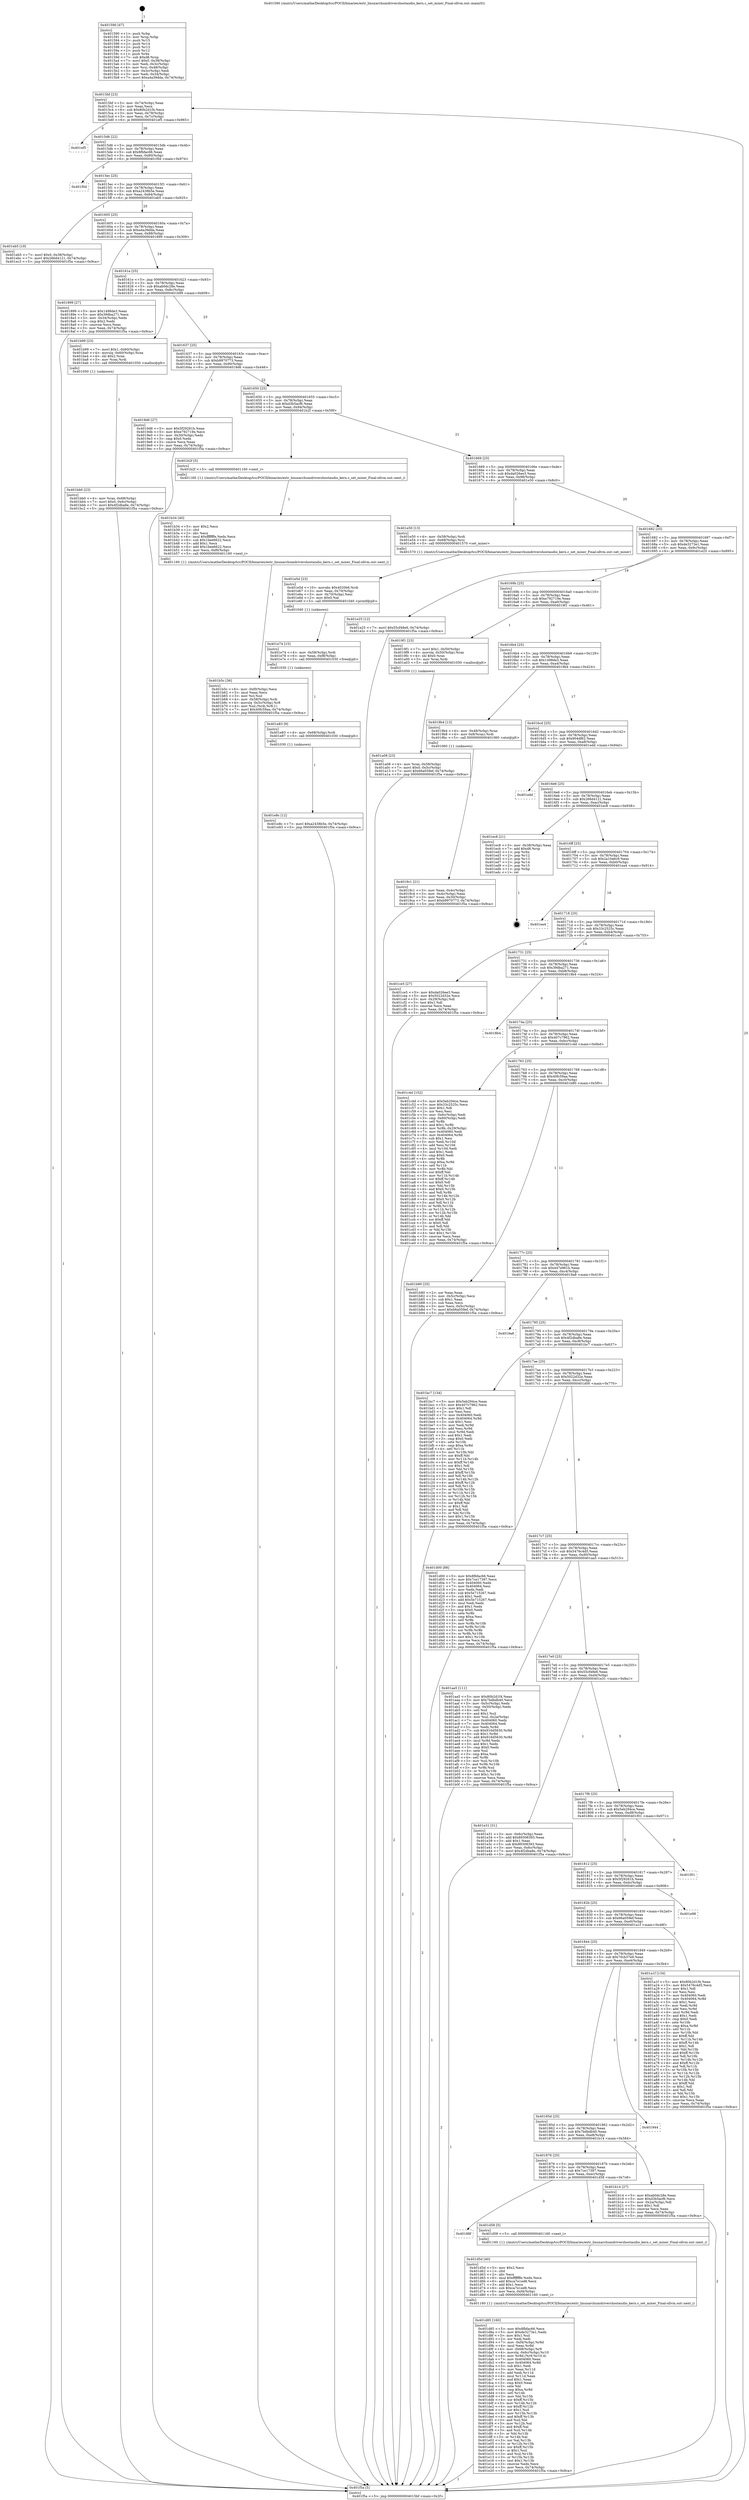 digraph "0x401590" {
  label = "0x401590 (/mnt/c/Users/mathe/Desktop/tcc/POCII/binaries/extr_linuxarchumdrivershostaudio_kern.c_set_mixer_Final-ollvm.out::main(0))"
  labelloc = "t"
  node[shape=record]

  Entry [label="",width=0.3,height=0.3,shape=circle,fillcolor=black,style=filled]
  "0x4015bf" [label="{
     0x4015bf [23]\l
     | [instrs]\l
     &nbsp;&nbsp;0x4015bf \<+3\>: mov -0x74(%rbp),%eax\l
     &nbsp;&nbsp;0x4015c2 \<+2\>: mov %eax,%ecx\l
     &nbsp;&nbsp;0x4015c4 \<+6\>: sub $0x80b2d1f4,%ecx\l
     &nbsp;&nbsp;0x4015ca \<+3\>: mov %eax,-0x78(%rbp)\l
     &nbsp;&nbsp;0x4015cd \<+3\>: mov %ecx,-0x7c(%rbp)\l
     &nbsp;&nbsp;0x4015d0 \<+6\>: je 0000000000401ef5 \<main+0x965\>\l
  }"]
  "0x401ef5" [label="{
     0x401ef5\l
  }", style=dashed]
  "0x4015d6" [label="{
     0x4015d6 [22]\l
     | [instrs]\l
     &nbsp;&nbsp;0x4015d6 \<+5\>: jmp 00000000004015db \<main+0x4b\>\l
     &nbsp;&nbsp;0x4015db \<+3\>: mov -0x78(%rbp),%eax\l
     &nbsp;&nbsp;0x4015de \<+5\>: sub $0x8fbfac66,%eax\l
     &nbsp;&nbsp;0x4015e3 \<+3\>: mov %eax,-0x80(%rbp)\l
     &nbsp;&nbsp;0x4015e6 \<+6\>: je 0000000000401f0d \<main+0x97d\>\l
  }"]
  Exit [label="",width=0.3,height=0.3,shape=circle,fillcolor=black,style=filled,peripheries=2]
  "0x401f0d" [label="{
     0x401f0d\l
  }", style=dashed]
  "0x4015ec" [label="{
     0x4015ec [25]\l
     | [instrs]\l
     &nbsp;&nbsp;0x4015ec \<+5\>: jmp 00000000004015f1 \<main+0x61\>\l
     &nbsp;&nbsp;0x4015f1 \<+3\>: mov -0x78(%rbp),%eax\l
     &nbsp;&nbsp;0x4015f4 \<+5\>: sub $0xa2438b5e,%eax\l
     &nbsp;&nbsp;0x4015f9 \<+6\>: mov %eax,-0x84(%rbp)\l
     &nbsp;&nbsp;0x4015ff \<+6\>: je 0000000000401eb5 \<main+0x925\>\l
  }"]
  "0x401e8c" [label="{
     0x401e8c [12]\l
     | [instrs]\l
     &nbsp;&nbsp;0x401e8c \<+7\>: movl $0xa2438b5e,-0x74(%rbp)\l
     &nbsp;&nbsp;0x401e93 \<+5\>: jmp 0000000000401f5a \<main+0x9ca\>\l
  }"]
  "0x401eb5" [label="{
     0x401eb5 [19]\l
     | [instrs]\l
     &nbsp;&nbsp;0x401eb5 \<+7\>: movl $0x0,-0x38(%rbp)\l
     &nbsp;&nbsp;0x401ebc \<+7\>: movl $0x266d4121,-0x74(%rbp)\l
     &nbsp;&nbsp;0x401ec3 \<+5\>: jmp 0000000000401f5a \<main+0x9ca\>\l
  }"]
  "0x401605" [label="{
     0x401605 [25]\l
     | [instrs]\l
     &nbsp;&nbsp;0x401605 \<+5\>: jmp 000000000040160a \<main+0x7a\>\l
     &nbsp;&nbsp;0x40160a \<+3\>: mov -0x78(%rbp),%eax\l
     &nbsp;&nbsp;0x40160d \<+5\>: sub $0xa4a39dda,%eax\l
     &nbsp;&nbsp;0x401612 \<+6\>: mov %eax,-0x88(%rbp)\l
     &nbsp;&nbsp;0x401618 \<+6\>: je 0000000000401899 \<main+0x309\>\l
  }"]
  "0x401e83" [label="{
     0x401e83 [9]\l
     | [instrs]\l
     &nbsp;&nbsp;0x401e83 \<+4\>: mov -0x68(%rbp),%rdi\l
     &nbsp;&nbsp;0x401e87 \<+5\>: call 0000000000401030 \<free@plt\>\l
     | [calls]\l
     &nbsp;&nbsp;0x401030 \{1\} (unknown)\l
  }"]
  "0x401899" [label="{
     0x401899 [27]\l
     | [instrs]\l
     &nbsp;&nbsp;0x401899 \<+5\>: mov $0x1498de3,%eax\l
     &nbsp;&nbsp;0x40189e \<+5\>: mov $0x39dba271,%ecx\l
     &nbsp;&nbsp;0x4018a3 \<+3\>: mov -0x34(%rbp),%edx\l
     &nbsp;&nbsp;0x4018a6 \<+3\>: cmp $0x2,%edx\l
     &nbsp;&nbsp;0x4018a9 \<+3\>: cmovne %ecx,%eax\l
     &nbsp;&nbsp;0x4018ac \<+3\>: mov %eax,-0x74(%rbp)\l
     &nbsp;&nbsp;0x4018af \<+5\>: jmp 0000000000401f5a \<main+0x9ca\>\l
  }"]
  "0x40161e" [label="{
     0x40161e [25]\l
     | [instrs]\l
     &nbsp;&nbsp;0x40161e \<+5\>: jmp 0000000000401623 \<main+0x93\>\l
     &nbsp;&nbsp;0x401623 \<+3\>: mov -0x78(%rbp),%eax\l
     &nbsp;&nbsp;0x401626 \<+5\>: sub $0xab0dc28e,%eax\l
     &nbsp;&nbsp;0x40162b \<+6\>: mov %eax,-0x8c(%rbp)\l
     &nbsp;&nbsp;0x401631 \<+6\>: je 0000000000401b99 \<main+0x609\>\l
  }"]
  "0x401f5a" [label="{
     0x401f5a [5]\l
     | [instrs]\l
     &nbsp;&nbsp;0x401f5a \<+5\>: jmp 00000000004015bf \<main+0x2f\>\l
  }"]
  "0x401590" [label="{
     0x401590 [47]\l
     | [instrs]\l
     &nbsp;&nbsp;0x401590 \<+1\>: push %rbp\l
     &nbsp;&nbsp;0x401591 \<+3\>: mov %rsp,%rbp\l
     &nbsp;&nbsp;0x401594 \<+2\>: push %r15\l
     &nbsp;&nbsp;0x401596 \<+2\>: push %r14\l
     &nbsp;&nbsp;0x401598 \<+2\>: push %r13\l
     &nbsp;&nbsp;0x40159a \<+2\>: push %r12\l
     &nbsp;&nbsp;0x40159c \<+1\>: push %rbx\l
     &nbsp;&nbsp;0x40159d \<+7\>: sub $0xd8,%rsp\l
     &nbsp;&nbsp;0x4015a4 \<+7\>: movl $0x0,-0x38(%rbp)\l
     &nbsp;&nbsp;0x4015ab \<+3\>: mov %edi,-0x3c(%rbp)\l
     &nbsp;&nbsp;0x4015ae \<+4\>: mov %rsi,-0x48(%rbp)\l
     &nbsp;&nbsp;0x4015b2 \<+3\>: mov -0x3c(%rbp),%edi\l
     &nbsp;&nbsp;0x4015b5 \<+3\>: mov %edi,-0x34(%rbp)\l
     &nbsp;&nbsp;0x4015b8 \<+7\>: movl $0xa4a39dda,-0x74(%rbp)\l
  }"]
  "0x401e74" [label="{
     0x401e74 [15]\l
     | [instrs]\l
     &nbsp;&nbsp;0x401e74 \<+4\>: mov -0x58(%rbp),%rdi\l
     &nbsp;&nbsp;0x401e78 \<+6\>: mov %eax,-0xf8(%rbp)\l
     &nbsp;&nbsp;0x401e7e \<+5\>: call 0000000000401030 \<free@plt\>\l
     | [calls]\l
     &nbsp;&nbsp;0x401030 \{1\} (unknown)\l
  }"]
  "0x401b99" [label="{
     0x401b99 [23]\l
     | [instrs]\l
     &nbsp;&nbsp;0x401b99 \<+7\>: movl $0x1,-0x60(%rbp)\l
     &nbsp;&nbsp;0x401ba0 \<+4\>: movslq -0x60(%rbp),%rax\l
     &nbsp;&nbsp;0x401ba4 \<+4\>: shl $0x2,%rax\l
     &nbsp;&nbsp;0x401ba8 \<+3\>: mov %rax,%rdi\l
     &nbsp;&nbsp;0x401bab \<+5\>: call 0000000000401050 \<malloc@plt\>\l
     | [calls]\l
     &nbsp;&nbsp;0x401050 \{1\} (unknown)\l
  }"]
  "0x401637" [label="{
     0x401637 [25]\l
     | [instrs]\l
     &nbsp;&nbsp;0x401637 \<+5\>: jmp 000000000040163c \<main+0xac\>\l
     &nbsp;&nbsp;0x40163c \<+3\>: mov -0x78(%rbp),%eax\l
     &nbsp;&nbsp;0x40163f \<+5\>: sub $0xb9970773,%eax\l
     &nbsp;&nbsp;0x401644 \<+6\>: mov %eax,-0x90(%rbp)\l
     &nbsp;&nbsp;0x40164a \<+6\>: je 00000000004019d6 \<main+0x446\>\l
  }"]
  "0x401e5d" [label="{
     0x401e5d [23]\l
     | [instrs]\l
     &nbsp;&nbsp;0x401e5d \<+10\>: movabs $0x4020b6,%rdi\l
     &nbsp;&nbsp;0x401e67 \<+3\>: mov %eax,-0x70(%rbp)\l
     &nbsp;&nbsp;0x401e6a \<+3\>: mov -0x70(%rbp),%esi\l
     &nbsp;&nbsp;0x401e6d \<+2\>: mov $0x0,%al\l
     &nbsp;&nbsp;0x401e6f \<+5\>: call 0000000000401040 \<printf@plt\>\l
     | [calls]\l
     &nbsp;&nbsp;0x401040 \{1\} (unknown)\l
  }"]
  "0x4019d6" [label="{
     0x4019d6 [27]\l
     | [instrs]\l
     &nbsp;&nbsp;0x4019d6 \<+5\>: mov $0x5f29261b,%eax\l
     &nbsp;&nbsp;0x4019db \<+5\>: mov $0xe792719e,%ecx\l
     &nbsp;&nbsp;0x4019e0 \<+3\>: mov -0x30(%rbp),%edx\l
     &nbsp;&nbsp;0x4019e3 \<+3\>: cmp $0x0,%edx\l
     &nbsp;&nbsp;0x4019e6 \<+3\>: cmove %ecx,%eax\l
     &nbsp;&nbsp;0x4019e9 \<+3\>: mov %eax,-0x74(%rbp)\l
     &nbsp;&nbsp;0x4019ec \<+5\>: jmp 0000000000401f5a \<main+0x9ca\>\l
  }"]
  "0x401650" [label="{
     0x401650 [25]\l
     | [instrs]\l
     &nbsp;&nbsp;0x401650 \<+5\>: jmp 0000000000401655 \<main+0xc5\>\l
     &nbsp;&nbsp;0x401655 \<+3\>: mov -0x78(%rbp),%eax\l
     &nbsp;&nbsp;0x401658 \<+5\>: sub $0xd3b5acf6,%eax\l
     &nbsp;&nbsp;0x40165d \<+6\>: mov %eax,-0x94(%rbp)\l
     &nbsp;&nbsp;0x401663 \<+6\>: je 0000000000401b2f \<main+0x59f\>\l
  }"]
  "0x401d85" [label="{
     0x401d85 [160]\l
     | [instrs]\l
     &nbsp;&nbsp;0x401d85 \<+5\>: mov $0x8fbfac66,%ecx\l
     &nbsp;&nbsp;0x401d8a \<+5\>: mov $0xde3273e1,%edx\l
     &nbsp;&nbsp;0x401d8f \<+3\>: mov $0x1,%sil\l
     &nbsp;&nbsp;0x401d92 \<+2\>: xor %edi,%edi\l
     &nbsp;&nbsp;0x401d94 \<+7\>: mov -0xf4(%rbp),%r8d\l
     &nbsp;&nbsp;0x401d9b \<+4\>: imul %eax,%r8d\l
     &nbsp;&nbsp;0x401d9f \<+4\>: mov -0x68(%rbp),%r9\l
     &nbsp;&nbsp;0x401da3 \<+4\>: movslq -0x6c(%rbp),%r10\l
     &nbsp;&nbsp;0x401da7 \<+4\>: mov %r8d,(%r9,%r10,4)\l
     &nbsp;&nbsp;0x401dab \<+7\>: mov 0x404060,%eax\l
     &nbsp;&nbsp;0x401db2 \<+8\>: mov 0x404064,%r8d\l
     &nbsp;&nbsp;0x401dba \<+3\>: sub $0x1,%edi\l
     &nbsp;&nbsp;0x401dbd \<+3\>: mov %eax,%r11d\l
     &nbsp;&nbsp;0x401dc0 \<+3\>: add %edi,%r11d\l
     &nbsp;&nbsp;0x401dc3 \<+4\>: imul %r11d,%eax\l
     &nbsp;&nbsp;0x401dc7 \<+3\>: and $0x1,%eax\l
     &nbsp;&nbsp;0x401dca \<+3\>: cmp $0x0,%eax\l
     &nbsp;&nbsp;0x401dcd \<+3\>: sete %bl\l
     &nbsp;&nbsp;0x401dd0 \<+4\>: cmp $0xa,%r8d\l
     &nbsp;&nbsp;0x401dd4 \<+4\>: setl %r14b\l
     &nbsp;&nbsp;0x401dd8 \<+3\>: mov %bl,%r15b\l
     &nbsp;&nbsp;0x401ddb \<+4\>: xor $0xff,%r15b\l
     &nbsp;&nbsp;0x401ddf \<+3\>: mov %r14b,%r12b\l
     &nbsp;&nbsp;0x401de2 \<+4\>: xor $0xff,%r12b\l
     &nbsp;&nbsp;0x401de6 \<+4\>: xor $0x1,%sil\l
     &nbsp;&nbsp;0x401dea \<+3\>: mov %r15b,%r13b\l
     &nbsp;&nbsp;0x401ded \<+4\>: and $0xff,%r13b\l
     &nbsp;&nbsp;0x401df1 \<+3\>: and %sil,%bl\l
     &nbsp;&nbsp;0x401df4 \<+3\>: mov %r12b,%al\l
     &nbsp;&nbsp;0x401df7 \<+2\>: and $0xff,%al\l
     &nbsp;&nbsp;0x401df9 \<+3\>: and %sil,%r14b\l
     &nbsp;&nbsp;0x401dfc \<+3\>: or %bl,%r13b\l
     &nbsp;&nbsp;0x401dff \<+3\>: or %r14b,%al\l
     &nbsp;&nbsp;0x401e02 \<+3\>: xor %al,%r13b\l
     &nbsp;&nbsp;0x401e05 \<+3\>: or %r12b,%r15b\l
     &nbsp;&nbsp;0x401e08 \<+4\>: xor $0xff,%r15b\l
     &nbsp;&nbsp;0x401e0c \<+4\>: or $0x1,%sil\l
     &nbsp;&nbsp;0x401e10 \<+3\>: and %sil,%r15b\l
     &nbsp;&nbsp;0x401e13 \<+3\>: or %r15b,%r13b\l
     &nbsp;&nbsp;0x401e16 \<+4\>: test $0x1,%r13b\l
     &nbsp;&nbsp;0x401e1a \<+3\>: cmovne %edx,%ecx\l
     &nbsp;&nbsp;0x401e1d \<+3\>: mov %ecx,-0x74(%rbp)\l
     &nbsp;&nbsp;0x401e20 \<+5\>: jmp 0000000000401f5a \<main+0x9ca\>\l
  }"]
  "0x401b2f" [label="{
     0x401b2f [5]\l
     | [instrs]\l
     &nbsp;&nbsp;0x401b2f \<+5\>: call 0000000000401160 \<next_i\>\l
     | [calls]\l
     &nbsp;&nbsp;0x401160 \{1\} (/mnt/c/Users/mathe/Desktop/tcc/POCII/binaries/extr_linuxarchumdrivershostaudio_kern.c_set_mixer_Final-ollvm.out::next_i)\l
  }"]
  "0x401669" [label="{
     0x401669 [25]\l
     | [instrs]\l
     &nbsp;&nbsp;0x401669 \<+5\>: jmp 000000000040166e \<main+0xde\>\l
     &nbsp;&nbsp;0x40166e \<+3\>: mov -0x78(%rbp),%eax\l
     &nbsp;&nbsp;0x401671 \<+5\>: sub $0xda026ee3,%eax\l
     &nbsp;&nbsp;0x401676 \<+6\>: mov %eax,-0x98(%rbp)\l
     &nbsp;&nbsp;0x40167c \<+6\>: je 0000000000401e50 \<main+0x8c0\>\l
  }"]
  "0x401d5d" [label="{
     0x401d5d [40]\l
     | [instrs]\l
     &nbsp;&nbsp;0x401d5d \<+5\>: mov $0x2,%ecx\l
     &nbsp;&nbsp;0x401d62 \<+1\>: cltd\l
     &nbsp;&nbsp;0x401d63 \<+2\>: idiv %ecx\l
     &nbsp;&nbsp;0x401d65 \<+6\>: imul $0xfffffffe,%edx,%ecx\l
     &nbsp;&nbsp;0x401d6b \<+6\>: add $0xca7e1ed8,%ecx\l
     &nbsp;&nbsp;0x401d71 \<+3\>: add $0x1,%ecx\l
     &nbsp;&nbsp;0x401d74 \<+6\>: sub $0xca7e1ed8,%ecx\l
     &nbsp;&nbsp;0x401d7a \<+6\>: mov %ecx,-0xf4(%rbp)\l
     &nbsp;&nbsp;0x401d80 \<+5\>: call 0000000000401160 \<next_i\>\l
     | [calls]\l
     &nbsp;&nbsp;0x401160 \{1\} (/mnt/c/Users/mathe/Desktop/tcc/POCII/binaries/extr_linuxarchumdrivershostaudio_kern.c_set_mixer_Final-ollvm.out::next_i)\l
  }"]
  "0x401e50" [label="{
     0x401e50 [13]\l
     | [instrs]\l
     &nbsp;&nbsp;0x401e50 \<+4\>: mov -0x58(%rbp),%rdi\l
     &nbsp;&nbsp;0x401e54 \<+4\>: mov -0x68(%rbp),%rsi\l
     &nbsp;&nbsp;0x401e58 \<+5\>: call 0000000000401570 \<set_mixer\>\l
     | [calls]\l
     &nbsp;&nbsp;0x401570 \{1\} (/mnt/c/Users/mathe/Desktop/tcc/POCII/binaries/extr_linuxarchumdrivershostaudio_kern.c_set_mixer_Final-ollvm.out::set_mixer)\l
  }"]
  "0x401682" [label="{
     0x401682 [25]\l
     | [instrs]\l
     &nbsp;&nbsp;0x401682 \<+5\>: jmp 0000000000401687 \<main+0xf7\>\l
     &nbsp;&nbsp;0x401687 \<+3\>: mov -0x78(%rbp),%eax\l
     &nbsp;&nbsp;0x40168a \<+5\>: sub $0xde3273e1,%eax\l
     &nbsp;&nbsp;0x40168f \<+6\>: mov %eax,-0x9c(%rbp)\l
     &nbsp;&nbsp;0x401695 \<+6\>: je 0000000000401e25 \<main+0x895\>\l
  }"]
  "0x40188f" [label="{
     0x40188f\l
  }", style=dashed]
  "0x401e25" [label="{
     0x401e25 [12]\l
     | [instrs]\l
     &nbsp;&nbsp;0x401e25 \<+7\>: movl $0x55cf48e6,-0x74(%rbp)\l
     &nbsp;&nbsp;0x401e2c \<+5\>: jmp 0000000000401f5a \<main+0x9ca\>\l
  }"]
  "0x40169b" [label="{
     0x40169b [25]\l
     | [instrs]\l
     &nbsp;&nbsp;0x40169b \<+5\>: jmp 00000000004016a0 \<main+0x110\>\l
     &nbsp;&nbsp;0x4016a0 \<+3\>: mov -0x78(%rbp),%eax\l
     &nbsp;&nbsp;0x4016a3 \<+5\>: sub $0xe792719e,%eax\l
     &nbsp;&nbsp;0x4016a8 \<+6\>: mov %eax,-0xa0(%rbp)\l
     &nbsp;&nbsp;0x4016ae \<+6\>: je 00000000004019f1 \<main+0x461\>\l
  }"]
  "0x401d58" [label="{
     0x401d58 [5]\l
     | [instrs]\l
     &nbsp;&nbsp;0x401d58 \<+5\>: call 0000000000401160 \<next_i\>\l
     | [calls]\l
     &nbsp;&nbsp;0x401160 \{1\} (/mnt/c/Users/mathe/Desktop/tcc/POCII/binaries/extr_linuxarchumdrivershostaudio_kern.c_set_mixer_Final-ollvm.out::next_i)\l
  }"]
  "0x4019f1" [label="{
     0x4019f1 [23]\l
     | [instrs]\l
     &nbsp;&nbsp;0x4019f1 \<+7\>: movl $0x1,-0x50(%rbp)\l
     &nbsp;&nbsp;0x4019f8 \<+4\>: movslq -0x50(%rbp),%rax\l
     &nbsp;&nbsp;0x4019fc \<+4\>: shl $0x0,%rax\l
     &nbsp;&nbsp;0x401a00 \<+3\>: mov %rax,%rdi\l
     &nbsp;&nbsp;0x401a03 \<+5\>: call 0000000000401050 \<malloc@plt\>\l
     | [calls]\l
     &nbsp;&nbsp;0x401050 \{1\} (unknown)\l
  }"]
  "0x4016b4" [label="{
     0x4016b4 [25]\l
     | [instrs]\l
     &nbsp;&nbsp;0x4016b4 \<+5\>: jmp 00000000004016b9 \<main+0x129\>\l
     &nbsp;&nbsp;0x4016b9 \<+3\>: mov -0x78(%rbp),%eax\l
     &nbsp;&nbsp;0x4016bc \<+5\>: sub $0x1498de3,%eax\l
     &nbsp;&nbsp;0x4016c1 \<+6\>: mov %eax,-0xa4(%rbp)\l
     &nbsp;&nbsp;0x4016c7 \<+6\>: je 00000000004019b4 \<main+0x424\>\l
  }"]
  "0x401bb0" [label="{
     0x401bb0 [23]\l
     | [instrs]\l
     &nbsp;&nbsp;0x401bb0 \<+4\>: mov %rax,-0x68(%rbp)\l
     &nbsp;&nbsp;0x401bb4 \<+7\>: movl $0x0,-0x6c(%rbp)\l
     &nbsp;&nbsp;0x401bbb \<+7\>: movl $0x4f2dba8e,-0x74(%rbp)\l
     &nbsp;&nbsp;0x401bc2 \<+5\>: jmp 0000000000401f5a \<main+0x9ca\>\l
  }"]
  "0x4019b4" [label="{
     0x4019b4 [13]\l
     | [instrs]\l
     &nbsp;&nbsp;0x4019b4 \<+4\>: mov -0x48(%rbp),%rax\l
     &nbsp;&nbsp;0x4019b8 \<+4\>: mov 0x8(%rax),%rdi\l
     &nbsp;&nbsp;0x4019bc \<+5\>: call 0000000000401060 \<atoi@plt\>\l
     | [calls]\l
     &nbsp;&nbsp;0x401060 \{1\} (unknown)\l
  }"]
  "0x4016cd" [label="{
     0x4016cd [25]\l
     | [instrs]\l
     &nbsp;&nbsp;0x4016cd \<+5\>: jmp 00000000004016d2 \<main+0x142\>\l
     &nbsp;&nbsp;0x4016d2 \<+3\>: mov -0x78(%rbp),%eax\l
     &nbsp;&nbsp;0x4016d5 \<+5\>: sub $0x904df62,%eax\l
     &nbsp;&nbsp;0x4016da \<+6\>: mov %eax,-0xa8(%rbp)\l
     &nbsp;&nbsp;0x4016e0 \<+6\>: je 0000000000401edd \<main+0x94d\>\l
  }"]
  "0x4019c1" [label="{
     0x4019c1 [21]\l
     | [instrs]\l
     &nbsp;&nbsp;0x4019c1 \<+3\>: mov %eax,-0x4c(%rbp)\l
     &nbsp;&nbsp;0x4019c4 \<+3\>: mov -0x4c(%rbp),%eax\l
     &nbsp;&nbsp;0x4019c7 \<+3\>: mov %eax,-0x30(%rbp)\l
     &nbsp;&nbsp;0x4019ca \<+7\>: movl $0xb9970773,-0x74(%rbp)\l
     &nbsp;&nbsp;0x4019d1 \<+5\>: jmp 0000000000401f5a \<main+0x9ca\>\l
  }"]
  "0x401a08" [label="{
     0x401a08 [23]\l
     | [instrs]\l
     &nbsp;&nbsp;0x401a08 \<+4\>: mov %rax,-0x58(%rbp)\l
     &nbsp;&nbsp;0x401a0c \<+7\>: movl $0x0,-0x5c(%rbp)\l
     &nbsp;&nbsp;0x401a13 \<+7\>: movl $0x66a059ef,-0x74(%rbp)\l
     &nbsp;&nbsp;0x401a1a \<+5\>: jmp 0000000000401f5a \<main+0x9ca\>\l
  }"]
  "0x401b5c" [label="{
     0x401b5c [36]\l
     | [instrs]\l
     &nbsp;&nbsp;0x401b5c \<+6\>: mov -0xf0(%rbp),%ecx\l
     &nbsp;&nbsp;0x401b62 \<+3\>: imul %eax,%ecx\l
     &nbsp;&nbsp;0x401b65 \<+3\>: mov %cl,%sil\l
     &nbsp;&nbsp;0x401b68 \<+4\>: mov -0x58(%rbp),%rdi\l
     &nbsp;&nbsp;0x401b6c \<+4\>: movslq -0x5c(%rbp),%r8\l
     &nbsp;&nbsp;0x401b70 \<+4\>: mov %sil,(%rdi,%r8,1)\l
     &nbsp;&nbsp;0x401b74 \<+7\>: movl $0x40fc59aa,-0x74(%rbp)\l
     &nbsp;&nbsp;0x401b7b \<+5\>: jmp 0000000000401f5a \<main+0x9ca\>\l
  }"]
  "0x401edd" [label="{
     0x401edd\l
  }", style=dashed]
  "0x4016e6" [label="{
     0x4016e6 [25]\l
     | [instrs]\l
     &nbsp;&nbsp;0x4016e6 \<+5\>: jmp 00000000004016eb \<main+0x15b\>\l
     &nbsp;&nbsp;0x4016eb \<+3\>: mov -0x78(%rbp),%eax\l
     &nbsp;&nbsp;0x4016ee \<+5\>: sub $0x266d4121,%eax\l
     &nbsp;&nbsp;0x4016f3 \<+6\>: mov %eax,-0xac(%rbp)\l
     &nbsp;&nbsp;0x4016f9 \<+6\>: je 0000000000401ec8 \<main+0x938\>\l
  }"]
  "0x401b34" [label="{
     0x401b34 [40]\l
     | [instrs]\l
     &nbsp;&nbsp;0x401b34 \<+5\>: mov $0x2,%ecx\l
     &nbsp;&nbsp;0x401b39 \<+1\>: cltd\l
     &nbsp;&nbsp;0x401b3a \<+2\>: idiv %ecx\l
     &nbsp;&nbsp;0x401b3c \<+6\>: imul $0xfffffffe,%edx,%ecx\l
     &nbsp;&nbsp;0x401b42 \<+6\>: sub $0x1bee6622,%ecx\l
     &nbsp;&nbsp;0x401b48 \<+3\>: add $0x1,%ecx\l
     &nbsp;&nbsp;0x401b4b \<+6\>: add $0x1bee6622,%ecx\l
     &nbsp;&nbsp;0x401b51 \<+6\>: mov %ecx,-0xf0(%rbp)\l
     &nbsp;&nbsp;0x401b57 \<+5\>: call 0000000000401160 \<next_i\>\l
     | [calls]\l
     &nbsp;&nbsp;0x401160 \{1\} (/mnt/c/Users/mathe/Desktop/tcc/POCII/binaries/extr_linuxarchumdrivershostaudio_kern.c_set_mixer_Final-ollvm.out::next_i)\l
  }"]
  "0x401ec8" [label="{
     0x401ec8 [21]\l
     | [instrs]\l
     &nbsp;&nbsp;0x401ec8 \<+3\>: mov -0x38(%rbp),%eax\l
     &nbsp;&nbsp;0x401ecb \<+7\>: add $0xd8,%rsp\l
     &nbsp;&nbsp;0x401ed2 \<+1\>: pop %rbx\l
     &nbsp;&nbsp;0x401ed3 \<+2\>: pop %r12\l
     &nbsp;&nbsp;0x401ed5 \<+2\>: pop %r13\l
     &nbsp;&nbsp;0x401ed7 \<+2\>: pop %r14\l
     &nbsp;&nbsp;0x401ed9 \<+2\>: pop %r15\l
     &nbsp;&nbsp;0x401edb \<+1\>: pop %rbp\l
     &nbsp;&nbsp;0x401edc \<+1\>: ret\l
  }"]
  "0x4016ff" [label="{
     0x4016ff [25]\l
     | [instrs]\l
     &nbsp;&nbsp;0x4016ff \<+5\>: jmp 0000000000401704 \<main+0x174\>\l
     &nbsp;&nbsp;0x401704 \<+3\>: mov -0x78(%rbp),%eax\l
     &nbsp;&nbsp;0x401707 \<+5\>: sub $0x2a10a6c9,%eax\l
     &nbsp;&nbsp;0x40170c \<+6\>: mov %eax,-0xb0(%rbp)\l
     &nbsp;&nbsp;0x401712 \<+6\>: je 0000000000401ea4 \<main+0x914\>\l
  }"]
  "0x401876" [label="{
     0x401876 [25]\l
     | [instrs]\l
     &nbsp;&nbsp;0x401876 \<+5\>: jmp 000000000040187b \<main+0x2eb\>\l
     &nbsp;&nbsp;0x40187b \<+3\>: mov -0x78(%rbp),%eax\l
     &nbsp;&nbsp;0x40187e \<+5\>: sub $0x7ce17397,%eax\l
     &nbsp;&nbsp;0x401883 \<+6\>: mov %eax,-0xec(%rbp)\l
     &nbsp;&nbsp;0x401889 \<+6\>: je 0000000000401d58 \<main+0x7c8\>\l
  }"]
  "0x401ea4" [label="{
     0x401ea4\l
  }", style=dashed]
  "0x401718" [label="{
     0x401718 [25]\l
     | [instrs]\l
     &nbsp;&nbsp;0x401718 \<+5\>: jmp 000000000040171d \<main+0x18d\>\l
     &nbsp;&nbsp;0x40171d \<+3\>: mov -0x78(%rbp),%eax\l
     &nbsp;&nbsp;0x401720 \<+5\>: sub $0x33c2525c,%eax\l
     &nbsp;&nbsp;0x401725 \<+6\>: mov %eax,-0xb4(%rbp)\l
     &nbsp;&nbsp;0x40172b \<+6\>: je 0000000000401ce5 \<main+0x755\>\l
  }"]
  "0x401b14" [label="{
     0x401b14 [27]\l
     | [instrs]\l
     &nbsp;&nbsp;0x401b14 \<+5\>: mov $0xab0dc28e,%eax\l
     &nbsp;&nbsp;0x401b19 \<+5\>: mov $0xd3b5acf6,%ecx\l
     &nbsp;&nbsp;0x401b1e \<+3\>: mov -0x2a(%rbp),%dl\l
     &nbsp;&nbsp;0x401b21 \<+3\>: test $0x1,%dl\l
     &nbsp;&nbsp;0x401b24 \<+3\>: cmovne %ecx,%eax\l
     &nbsp;&nbsp;0x401b27 \<+3\>: mov %eax,-0x74(%rbp)\l
     &nbsp;&nbsp;0x401b2a \<+5\>: jmp 0000000000401f5a \<main+0x9ca\>\l
  }"]
  "0x401ce5" [label="{
     0x401ce5 [27]\l
     | [instrs]\l
     &nbsp;&nbsp;0x401ce5 \<+5\>: mov $0xda026ee3,%eax\l
     &nbsp;&nbsp;0x401cea \<+5\>: mov $0x5022d32e,%ecx\l
     &nbsp;&nbsp;0x401cef \<+3\>: mov -0x29(%rbp),%dl\l
     &nbsp;&nbsp;0x401cf2 \<+3\>: test $0x1,%dl\l
     &nbsp;&nbsp;0x401cf5 \<+3\>: cmovne %ecx,%eax\l
     &nbsp;&nbsp;0x401cf8 \<+3\>: mov %eax,-0x74(%rbp)\l
     &nbsp;&nbsp;0x401cfb \<+5\>: jmp 0000000000401f5a \<main+0x9ca\>\l
  }"]
  "0x401731" [label="{
     0x401731 [25]\l
     | [instrs]\l
     &nbsp;&nbsp;0x401731 \<+5\>: jmp 0000000000401736 \<main+0x1a6\>\l
     &nbsp;&nbsp;0x401736 \<+3\>: mov -0x78(%rbp),%eax\l
     &nbsp;&nbsp;0x401739 \<+5\>: sub $0x39dba271,%eax\l
     &nbsp;&nbsp;0x40173e \<+6\>: mov %eax,-0xb8(%rbp)\l
     &nbsp;&nbsp;0x401744 \<+6\>: je 00000000004018b4 \<main+0x324\>\l
  }"]
  "0x40185d" [label="{
     0x40185d [25]\l
     | [instrs]\l
     &nbsp;&nbsp;0x40185d \<+5\>: jmp 0000000000401862 \<main+0x2d2\>\l
     &nbsp;&nbsp;0x401862 \<+3\>: mov -0x78(%rbp),%eax\l
     &nbsp;&nbsp;0x401865 \<+5\>: sub $0x7bdbdb40,%eax\l
     &nbsp;&nbsp;0x40186a \<+6\>: mov %eax,-0xe8(%rbp)\l
     &nbsp;&nbsp;0x401870 \<+6\>: je 0000000000401b14 \<main+0x584\>\l
  }"]
  "0x4018b4" [label="{
     0x4018b4\l
  }", style=dashed]
  "0x40174a" [label="{
     0x40174a [25]\l
     | [instrs]\l
     &nbsp;&nbsp;0x40174a \<+5\>: jmp 000000000040174f \<main+0x1bf\>\l
     &nbsp;&nbsp;0x40174f \<+3\>: mov -0x78(%rbp),%eax\l
     &nbsp;&nbsp;0x401752 \<+5\>: sub $0x407c7962,%eax\l
     &nbsp;&nbsp;0x401757 \<+6\>: mov %eax,-0xbc(%rbp)\l
     &nbsp;&nbsp;0x40175d \<+6\>: je 0000000000401c4d \<main+0x6bd\>\l
  }"]
  "0x401944" [label="{
     0x401944\l
  }", style=dashed]
  "0x401c4d" [label="{
     0x401c4d [152]\l
     | [instrs]\l
     &nbsp;&nbsp;0x401c4d \<+5\>: mov $0x5eb294ce,%eax\l
     &nbsp;&nbsp;0x401c52 \<+5\>: mov $0x33c2525c,%ecx\l
     &nbsp;&nbsp;0x401c57 \<+2\>: mov $0x1,%dl\l
     &nbsp;&nbsp;0x401c59 \<+2\>: xor %esi,%esi\l
     &nbsp;&nbsp;0x401c5b \<+3\>: mov -0x6c(%rbp),%edi\l
     &nbsp;&nbsp;0x401c5e \<+3\>: cmp -0x60(%rbp),%edi\l
     &nbsp;&nbsp;0x401c61 \<+4\>: setl %r8b\l
     &nbsp;&nbsp;0x401c65 \<+4\>: and $0x1,%r8b\l
     &nbsp;&nbsp;0x401c69 \<+4\>: mov %r8b,-0x29(%rbp)\l
     &nbsp;&nbsp;0x401c6d \<+7\>: mov 0x404060,%edi\l
     &nbsp;&nbsp;0x401c74 \<+8\>: mov 0x404064,%r9d\l
     &nbsp;&nbsp;0x401c7c \<+3\>: sub $0x1,%esi\l
     &nbsp;&nbsp;0x401c7f \<+3\>: mov %edi,%r10d\l
     &nbsp;&nbsp;0x401c82 \<+3\>: add %esi,%r10d\l
     &nbsp;&nbsp;0x401c85 \<+4\>: imul %r10d,%edi\l
     &nbsp;&nbsp;0x401c89 \<+3\>: and $0x1,%edi\l
     &nbsp;&nbsp;0x401c8c \<+3\>: cmp $0x0,%edi\l
     &nbsp;&nbsp;0x401c8f \<+4\>: sete %r8b\l
     &nbsp;&nbsp;0x401c93 \<+4\>: cmp $0xa,%r9d\l
     &nbsp;&nbsp;0x401c97 \<+4\>: setl %r11b\l
     &nbsp;&nbsp;0x401c9b \<+3\>: mov %r8b,%bl\l
     &nbsp;&nbsp;0x401c9e \<+3\>: xor $0xff,%bl\l
     &nbsp;&nbsp;0x401ca1 \<+3\>: mov %r11b,%r14b\l
     &nbsp;&nbsp;0x401ca4 \<+4\>: xor $0xff,%r14b\l
     &nbsp;&nbsp;0x401ca8 \<+3\>: xor $0x0,%dl\l
     &nbsp;&nbsp;0x401cab \<+3\>: mov %bl,%r15b\l
     &nbsp;&nbsp;0x401cae \<+4\>: and $0x0,%r15b\l
     &nbsp;&nbsp;0x401cb2 \<+3\>: and %dl,%r8b\l
     &nbsp;&nbsp;0x401cb5 \<+3\>: mov %r14b,%r12b\l
     &nbsp;&nbsp;0x401cb8 \<+4\>: and $0x0,%r12b\l
     &nbsp;&nbsp;0x401cbc \<+3\>: and %dl,%r11b\l
     &nbsp;&nbsp;0x401cbf \<+3\>: or %r8b,%r15b\l
     &nbsp;&nbsp;0x401cc2 \<+3\>: or %r11b,%r12b\l
     &nbsp;&nbsp;0x401cc5 \<+3\>: xor %r12b,%r15b\l
     &nbsp;&nbsp;0x401cc8 \<+3\>: or %r14b,%bl\l
     &nbsp;&nbsp;0x401ccb \<+3\>: xor $0xff,%bl\l
     &nbsp;&nbsp;0x401cce \<+3\>: or $0x0,%dl\l
     &nbsp;&nbsp;0x401cd1 \<+2\>: and %dl,%bl\l
     &nbsp;&nbsp;0x401cd3 \<+3\>: or %bl,%r15b\l
     &nbsp;&nbsp;0x401cd6 \<+4\>: test $0x1,%r15b\l
     &nbsp;&nbsp;0x401cda \<+3\>: cmovne %ecx,%eax\l
     &nbsp;&nbsp;0x401cdd \<+3\>: mov %eax,-0x74(%rbp)\l
     &nbsp;&nbsp;0x401ce0 \<+5\>: jmp 0000000000401f5a \<main+0x9ca\>\l
  }"]
  "0x401763" [label="{
     0x401763 [25]\l
     | [instrs]\l
     &nbsp;&nbsp;0x401763 \<+5\>: jmp 0000000000401768 \<main+0x1d8\>\l
     &nbsp;&nbsp;0x401768 \<+3\>: mov -0x78(%rbp),%eax\l
     &nbsp;&nbsp;0x40176b \<+5\>: sub $0x40fc59aa,%eax\l
     &nbsp;&nbsp;0x401770 \<+6\>: mov %eax,-0xc0(%rbp)\l
     &nbsp;&nbsp;0x401776 \<+6\>: je 0000000000401b80 \<main+0x5f0\>\l
  }"]
  "0x401844" [label="{
     0x401844 [25]\l
     | [instrs]\l
     &nbsp;&nbsp;0x401844 \<+5\>: jmp 0000000000401849 \<main+0x2b9\>\l
     &nbsp;&nbsp;0x401849 \<+3\>: mov -0x78(%rbp),%eax\l
     &nbsp;&nbsp;0x40184c \<+5\>: sub $0x70cb37e9,%eax\l
     &nbsp;&nbsp;0x401851 \<+6\>: mov %eax,-0xe4(%rbp)\l
     &nbsp;&nbsp;0x401857 \<+6\>: je 0000000000401944 \<main+0x3b4\>\l
  }"]
  "0x401b80" [label="{
     0x401b80 [25]\l
     | [instrs]\l
     &nbsp;&nbsp;0x401b80 \<+2\>: xor %eax,%eax\l
     &nbsp;&nbsp;0x401b82 \<+3\>: mov -0x5c(%rbp),%ecx\l
     &nbsp;&nbsp;0x401b85 \<+3\>: sub $0x1,%eax\l
     &nbsp;&nbsp;0x401b88 \<+2\>: sub %eax,%ecx\l
     &nbsp;&nbsp;0x401b8a \<+3\>: mov %ecx,-0x5c(%rbp)\l
     &nbsp;&nbsp;0x401b8d \<+7\>: movl $0x66a059ef,-0x74(%rbp)\l
     &nbsp;&nbsp;0x401b94 \<+5\>: jmp 0000000000401f5a \<main+0x9ca\>\l
  }"]
  "0x40177c" [label="{
     0x40177c [25]\l
     | [instrs]\l
     &nbsp;&nbsp;0x40177c \<+5\>: jmp 0000000000401781 \<main+0x1f1\>\l
     &nbsp;&nbsp;0x401781 \<+3\>: mov -0x78(%rbp),%eax\l
     &nbsp;&nbsp;0x401784 \<+5\>: sub $0x447e961b,%eax\l
     &nbsp;&nbsp;0x401789 \<+6\>: mov %eax,-0xc4(%rbp)\l
     &nbsp;&nbsp;0x40178f \<+6\>: je 00000000004019a8 \<main+0x418\>\l
  }"]
  "0x401a1f" [label="{
     0x401a1f [134]\l
     | [instrs]\l
     &nbsp;&nbsp;0x401a1f \<+5\>: mov $0x80b2d1f4,%eax\l
     &nbsp;&nbsp;0x401a24 \<+5\>: mov $0x5476c4d5,%ecx\l
     &nbsp;&nbsp;0x401a29 \<+2\>: mov $0x1,%dl\l
     &nbsp;&nbsp;0x401a2b \<+2\>: xor %esi,%esi\l
     &nbsp;&nbsp;0x401a2d \<+7\>: mov 0x404060,%edi\l
     &nbsp;&nbsp;0x401a34 \<+8\>: mov 0x404064,%r8d\l
     &nbsp;&nbsp;0x401a3c \<+3\>: sub $0x1,%esi\l
     &nbsp;&nbsp;0x401a3f \<+3\>: mov %edi,%r9d\l
     &nbsp;&nbsp;0x401a42 \<+3\>: add %esi,%r9d\l
     &nbsp;&nbsp;0x401a45 \<+4\>: imul %r9d,%edi\l
     &nbsp;&nbsp;0x401a49 \<+3\>: and $0x1,%edi\l
     &nbsp;&nbsp;0x401a4c \<+3\>: cmp $0x0,%edi\l
     &nbsp;&nbsp;0x401a4f \<+4\>: sete %r10b\l
     &nbsp;&nbsp;0x401a53 \<+4\>: cmp $0xa,%r8d\l
     &nbsp;&nbsp;0x401a57 \<+4\>: setl %r11b\l
     &nbsp;&nbsp;0x401a5b \<+3\>: mov %r10b,%bl\l
     &nbsp;&nbsp;0x401a5e \<+3\>: xor $0xff,%bl\l
     &nbsp;&nbsp;0x401a61 \<+3\>: mov %r11b,%r14b\l
     &nbsp;&nbsp;0x401a64 \<+4\>: xor $0xff,%r14b\l
     &nbsp;&nbsp;0x401a68 \<+3\>: xor $0x1,%dl\l
     &nbsp;&nbsp;0x401a6b \<+3\>: mov %bl,%r15b\l
     &nbsp;&nbsp;0x401a6e \<+4\>: and $0xff,%r15b\l
     &nbsp;&nbsp;0x401a72 \<+3\>: and %dl,%r10b\l
     &nbsp;&nbsp;0x401a75 \<+3\>: mov %r14b,%r12b\l
     &nbsp;&nbsp;0x401a78 \<+4\>: and $0xff,%r12b\l
     &nbsp;&nbsp;0x401a7c \<+3\>: and %dl,%r11b\l
     &nbsp;&nbsp;0x401a7f \<+3\>: or %r10b,%r15b\l
     &nbsp;&nbsp;0x401a82 \<+3\>: or %r11b,%r12b\l
     &nbsp;&nbsp;0x401a85 \<+3\>: xor %r12b,%r15b\l
     &nbsp;&nbsp;0x401a88 \<+3\>: or %r14b,%bl\l
     &nbsp;&nbsp;0x401a8b \<+3\>: xor $0xff,%bl\l
     &nbsp;&nbsp;0x401a8e \<+3\>: or $0x1,%dl\l
     &nbsp;&nbsp;0x401a91 \<+2\>: and %dl,%bl\l
     &nbsp;&nbsp;0x401a93 \<+3\>: or %bl,%r15b\l
     &nbsp;&nbsp;0x401a96 \<+4\>: test $0x1,%r15b\l
     &nbsp;&nbsp;0x401a9a \<+3\>: cmovne %ecx,%eax\l
     &nbsp;&nbsp;0x401a9d \<+3\>: mov %eax,-0x74(%rbp)\l
     &nbsp;&nbsp;0x401aa0 \<+5\>: jmp 0000000000401f5a \<main+0x9ca\>\l
  }"]
  "0x4019a8" [label="{
     0x4019a8\l
  }", style=dashed]
  "0x401795" [label="{
     0x401795 [25]\l
     | [instrs]\l
     &nbsp;&nbsp;0x401795 \<+5\>: jmp 000000000040179a \<main+0x20a\>\l
     &nbsp;&nbsp;0x40179a \<+3\>: mov -0x78(%rbp),%eax\l
     &nbsp;&nbsp;0x40179d \<+5\>: sub $0x4f2dba8e,%eax\l
     &nbsp;&nbsp;0x4017a2 \<+6\>: mov %eax,-0xc8(%rbp)\l
     &nbsp;&nbsp;0x4017a8 \<+6\>: je 0000000000401bc7 \<main+0x637\>\l
  }"]
  "0x40182b" [label="{
     0x40182b [25]\l
     | [instrs]\l
     &nbsp;&nbsp;0x40182b \<+5\>: jmp 0000000000401830 \<main+0x2a0\>\l
     &nbsp;&nbsp;0x401830 \<+3\>: mov -0x78(%rbp),%eax\l
     &nbsp;&nbsp;0x401833 \<+5\>: sub $0x66a059ef,%eax\l
     &nbsp;&nbsp;0x401838 \<+6\>: mov %eax,-0xe0(%rbp)\l
     &nbsp;&nbsp;0x40183e \<+6\>: je 0000000000401a1f \<main+0x48f\>\l
  }"]
  "0x401bc7" [label="{
     0x401bc7 [134]\l
     | [instrs]\l
     &nbsp;&nbsp;0x401bc7 \<+5\>: mov $0x5eb294ce,%eax\l
     &nbsp;&nbsp;0x401bcc \<+5\>: mov $0x407c7962,%ecx\l
     &nbsp;&nbsp;0x401bd1 \<+2\>: mov $0x1,%dl\l
     &nbsp;&nbsp;0x401bd3 \<+2\>: xor %esi,%esi\l
     &nbsp;&nbsp;0x401bd5 \<+7\>: mov 0x404060,%edi\l
     &nbsp;&nbsp;0x401bdc \<+8\>: mov 0x404064,%r8d\l
     &nbsp;&nbsp;0x401be4 \<+3\>: sub $0x1,%esi\l
     &nbsp;&nbsp;0x401be7 \<+3\>: mov %edi,%r9d\l
     &nbsp;&nbsp;0x401bea \<+3\>: add %esi,%r9d\l
     &nbsp;&nbsp;0x401bed \<+4\>: imul %r9d,%edi\l
     &nbsp;&nbsp;0x401bf1 \<+3\>: and $0x1,%edi\l
     &nbsp;&nbsp;0x401bf4 \<+3\>: cmp $0x0,%edi\l
     &nbsp;&nbsp;0x401bf7 \<+4\>: sete %r10b\l
     &nbsp;&nbsp;0x401bfb \<+4\>: cmp $0xa,%r8d\l
     &nbsp;&nbsp;0x401bff \<+4\>: setl %r11b\l
     &nbsp;&nbsp;0x401c03 \<+3\>: mov %r10b,%bl\l
     &nbsp;&nbsp;0x401c06 \<+3\>: xor $0xff,%bl\l
     &nbsp;&nbsp;0x401c09 \<+3\>: mov %r11b,%r14b\l
     &nbsp;&nbsp;0x401c0c \<+4\>: xor $0xff,%r14b\l
     &nbsp;&nbsp;0x401c10 \<+3\>: xor $0x1,%dl\l
     &nbsp;&nbsp;0x401c13 \<+3\>: mov %bl,%r15b\l
     &nbsp;&nbsp;0x401c16 \<+4\>: and $0xff,%r15b\l
     &nbsp;&nbsp;0x401c1a \<+3\>: and %dl,%r10b\l
     &nbsp;&nbsp;0x401c1d \<+3\>: mov %r14b,%r12b\l
     &nbsp;&nbsp;0x401c20 \<+4\>: and $0xff,%r12b\l
     &nbsp;&nbsp;0x401c24 \<+3\>: and %dl,%r11b\l
     &nbsp;&nbsp;0x401c27 \<+3\>: or %r10b,%r15b\l
     &nbsp;&nbsp;0x401c2a \<+3\>: or %r11b,%r12b\l
     &nbsp;&nbsp;0x401c2d \<+3\>: xor %r12b,%r15b\l
     &nbsp;&nbsp;0x401c30 \<+3\>: or %r14b,%bl\l
     &nbsp;&nbsp;0x401c33 \<+3\>: xor $0xff,%bl\l
     &nbsp;&nbsp;0x401c36 \<+3\>: or $0x1,%dl\l
     &nbsp;&nbsp;0x401c39 \<+2\>: and %dl,%bl\l
     &nbsp;&nbsp;0x401c3b \<+3\>: or %bl,%r15b\l
     &nbsp;&nbsp;0x401c3e \<+4\>: test $0x1,%r15b\l
     &nbsp;&nbsp;0x401c42 \<+3\>: cmovne %ecx,%eax\l
     &nbsp;&nbsp;0x401c45 \<+3\>: mov %eax,-0x74(%rbp)\l
     &nbsp;&nbsp;0x401c48 \<+5\>: jmp 0000000000401f5a \<main+0x9ca\>\l
  }"]
  "0x4017ae" [label="{
     0x4017ae [25]\l
     | [instrs]\l
     &nbsp;&nbsp;0x4017ae \<+5\>: jmp 00000000004017b3 \<main+0x223\>\l
     &nbsp;&nbsp;0x4017b3 \<+3\>: mov -0x78(%rbp),%eax\l
     &nbsp;&nbsp;0x4017b6 \<+5\>: sub $0x5022d32e,%eax\l
     &nbsp;&nbsp;0x4017bb \<+6\>: mov %eax,-0xcc(%rbp)\l
     &nbsp;&nbsp;0x4017c1 \<+6\>: je 0000000000401d00 \<main+0x770\>\l
  }"]
  "0x401e98" [label="{
     0x401e98\l
  }", style=dashed]
  "0x401d00" [label="{
     0x401d00 [88]\l
     | [instrs]\l
     &nbsp;&nbsp;0x401d00 \<+5\>: mov $0x8fbfac66,%eax\l
     &nbsp;&nbsp;0x401d05 \<+5\>: mov $0x7ce17397,%ecx\l
     &nbsp;&nbsp;0x401d0a \<+7\>: mov 0x404060,%edx\l
     &nbsp;&nbsp;0x401d11 \<+7\>: mov 0x404064,%esi\l
     &nbsp;&nbsp;0x401d18 \<+2\>: mov %edx,%edi\l
     &nbsp;&nbsp;0x401d1a \<+6\>: sub $0x5e715267,%edi\l
     &nbsp;&nbsp;0x401d20 \<+3\>: sub $0x1,%edi\l
     &nbsp;&nbsp;0x401d23 \<+6\>: add $0x5e715267,%edi\l
     &nbsp;&nbsp;0x401d29 \<+3\>: imul %edi,%edx\l
     &nbsp;&nbsp;0x401d2c \<+3\>: and $0x1,%edx\l
     &nbsp;&nbsp;0x401d2f \<+3\>: cmp $0x0,%edx\l
     &nbsp;&nbsp;0x401d32 \<+4\>: sete %r8b\l
     &nbsp;&nbsp;0x401d36 \<+3\>: cmp $0xa,%esi\l
     &nbsp;&nbsp;0x401d39 \<+4\>: setl %r9b\l
     &nbsp;&nbsp;0x401d3d \<+3\>: mov %r8b,%r10b\l
     &nbsp;&nbsp;0x401d40 \<+3\>: and %r9b,%r10b\l
     &nbsp;&nbsp;0x401d43 \<+3\>: xor %r9b,%r8b\l
     &nbsp;&nbsp;0x401d46 \<+3\>: or %r8b,%r10b\l
     &nbsp;&nbsp;0x401d49 \<+4\>: test $0x1,%r10b\l
     &nbsp;&nbsp;0x401d4d \<+3\>: cmovne %ecx,%eax\l
     &nbsp;&nbsp;0x401d50 \<+3\>: mov %eax,-0x74(%rbp)\l
     &nbsp;&nbsp;0x401d53 \<+5\>: jmp 0000000000401f5a \<main+0x9ca\>\l
  }"]
  "0x4017c7" [label="{
     0x4017c7 [25]\l
     | [instrs]\l
     &nbsp;&nbsp;0x4017c7 \<+5\>: jmp 00000000004017cc \<main+0x23c\>\l
     &nbsp;&nbsp;0x4017cc \<+3\>: mov -0x78(%rbp),%eax\l
     &nbsp;&nbsp;0x4017cf \<+5\>: sub $0x5476c4d5,%eax\l
     &nbsp;&nbsp;0x4017d4 \<+6\>: mov %eax,-0xd0(%rbp)\l
     &nbsp;&nbsp;0x4017da \<+6\>: je 0000000000401aa5 \<main+0x515\>\l
  }"]
  "0x401812" [label="{
     0x401812 [25]\l
     | [instrs]\l
     &nbsp;&nbsp;0x401812 \<+5\>: jmp 0000000000401817 \<main+0x287\>\l
     &nbsp;&nbsp;0x401817 \<+3\>: mov -0x78(%rbp),%eax\l
     &nbsp;&nbsp;0x40181a \<+5\>: sub $0x5f29261b,%eax\l
     &nbsp;&nbsp;0x40181f \<+6\>: mov %eax,-0xdc(%rbp)\l
     &nbsp;&nbsp;0x401825 \<+6\>: je 0000000000401e98 \<main+0x908\>\l
  }"]
  "0x401aa5" [label="{
     0x401aa5 [111]\l
     | [instrs]\l
     &nbsp;&nbsp;0x401aa5 \<+5\>: mov $0x80b2d1f4,%eax\l
     &nbsp;&nbsp;0x401aaa \<+5\>: mov $0x7bdbdb40,%ecx\l
     &nbsp;&nbsp;0x401aaf \<+3\>: mov -0x5c(%rbp),%edx\l
     &nbsp;&nbsp;0x401ab2 \<+3\>: cmp -0x50(%rbp),%edx\l
     &nbsp;&nbsp;0x401ab5 \<+4\>: setl %sil\l
     &nbsp;&nbsp;0x401ab9 \<+4\>: and $0x1,%sil\l
     &nbsp;&nbsp;0x401abd \<+4\>: mov %sil,-0x2a(%rbp)\l
     &nbsp;&nbsp;0x401ac1 \<+7\>: mov 0x404060,%edx\l
     &nbsp;&nbsp;0x401ac8 \<+7\>: mov 0x404064,%edi\l
     &nbsp;&nbsp;0x401acf \<+3\>: mov %edx,%r8d\l
     &nbsp;&nbsp;0x401ad2 \<+7\>: sub $0x916d5630,%r8d\l
     &nbsp;&nbsp;0x401ad9 \<+4\>: sub $0x1,%r8d\l
     &nbsp;&nbsp;0x401add \<+7\>: add $0x916d5630,%r8d\l
     &nbsp;&nbsp;0x401ae4 \<+4\>: imul %r8d,%edx\l
     &nbsp;&nbsp;0x401ae8 \<+3\>: and $0x1,%edx\l
     &nbsp;&nbsp;0x401aeb \<+3\>: cmp $0x0,%edx\l
     &nbsp;&nbsp;0x401aee \<+4\>: sete %sil\l
     &nbsp;&nbsp;0x401af2 \<+3\>: cmp $0xa,%edi\l
     &nbsp;&nbsp;0x401af5 \<+4\>: setl %r9b\l
     &nbsp;&nbsp;0x401af9 \<+3\>: mov %sil,%r10b\l
     &nbsp;&nbsp;0x401afc \<+3\>: and %r9b,%r10b\l
     &nbsp;&nbsp;0x401aff \<+3\>: xor %r9b,%sil\l
     &nbsp;&nbsp;0x401b02 \<+3\>: or %sil,%r10b\l
     &nbsp;&nbsp;0x401b05 \<+4\>: test $0x1,%r10b\l
     &nbsp;&nbsp;0x401b09 \<+3\>: cmovne %ecx,%eax\l
     &nbsp;&nbsp;0x401b0c \<+3\>: mov %eax,-0x74(%rbp)\l
     &nbsp;&nbsp;0x401b0f \<+5\>: jmp 0000000000401f5a \<main+0x9ca\>\l
  }"]
  "0x4017e0" [label="{
     0x4017e0 [25]\l
     | [instrs]\l
     &nbsp;&nbsp;0x4017e0 \<+5\>: jmp 00000000004017e5 \<main+0x255\>\l
     &nbsp;&nbsp;0x4017e5 \<+3\>: mov -0x78(%rbp),%eax\l
     &nbsp;&nbsp;0x4017e8 \<+5\>: sub $0x55cf48e6,%eax\l
     &nbsp;&nbsp;0x4017ed \<+6\>: mov %eax,-0xd4(%rbp)\l
     &nbsp;&nbsp;0x4017f3 \<+6\>: je 0000000000401e31 \<main+0x8a1\>\l
  }"]
  "0x401f01" [label="{
     0x401f01\l
  }", style=dashed]
  "0x401e31" [label="{
     0x401e31 [31]\l
     | [instrs]\l
     &nbsp;&nbsp;0x401e31 \<+3\>: mov -0x6c(%rbp),%eax\l
     &nbsp;&nbsp;0x401e34 \<+5\>: add $0x89308393,%eax\l
     &nbsp;&nbsp;0x401e39 \<+3\>: add $0x1,%eax\l
     &nbsp;&nbsp;0x401e3c \<+5\>: sub $0x89308393,%eax\l
     &nbsp;&nbsp;0x401e41 \<+3\>: mov %eax,-0x6c(%rbp)\l
     &nbsp;&nbsp;0x401e44 \<+7\>: movl $0x4f2dba8e,-0x74(%rbp)\l
     &nbsp;&nbsp;0x401e4b \<+5\>: jmp 0000000000401f5a \<main+0x9ca\>\l
  }"]
  "0x4017f9" [label="{
     0x4017f9 [25]\l
     | [instrs]\l
     &nbsp;&nbsp;0x4017f9 \<+5\>: jmp 00000000004017fe \<main+0x26e\>\l
     &nbsp;&nbsp;0x4017fe \<+3\>: mov -0x78(%rbp),%eax\l
     &nbsp;&nbsp;0x401801 \<+5\>: sub $0x5eb294ce,%eax\l
     &nbsp;&nbsp;0x401806 \<+6\>: mov %eax,-0xd8(%rbp)\l
     &nbsp;&nbsp;0x40180c \<+6\>: je 0000000000401f01 \<main+0x971\>\l
  }"]
  Entry -> "0x401590" [label=" 1"]
  "0x4015bf" -> "0x401ef5" [label=" 0"]
  "0x4015bf" -> "0x4015d6" [label=" 26"]
  "0x401ec8" -> Exit [label=" 1"]
  "0x4015d6" -> "0x401f0d" [label=" 0"]
  "0x4015d6" -> "0x4015ec" [label=" 26"]
  "0x401eb5" -> "0x401f5a" [label=" 1"]
  "0x4015ec" -> "0x401eb5" [label=" 1"]
  "0x4015ec" -> "0x401605" [label=" 25"]
  "0x401e8c" -> "0x401f5a" [label=" 1"]
  "0x401605" -> "0x401899" [label=" 1"]
  "0x401605" -> "0x40161e" [label=" 24"]
  "0x401899" -> "0x401f5a" [label=" 1"]
  "0x401590" -> "0x4015bf" [label=" 1"]
  "0x401f5a" -> "0x4015bf" [label=" 25"]
  "0x401e83" -> "0x401e8c" [label=" 1"]
  "0x40161e" -> "0x401b99" [label=" 1"]
  "0x40161e" -> "0x401637" [label=" 23"]
  "0x401e74" -> "0x401e83" [label=" 1"]
  "0x401637" -> "0x4019d6" [label=" 1"]
  "0x401637" -> "0x401650" [label=" 22"]
  "0x401e5d" -> "0x401e74" [label=" 1"]
  "0x401650" -> "0x401b2f" [label=" 1"]
  "0x401650" -> "0x401669" [label=" 21"]
  "0x401e50" -> "0x401e5d" [label=" 1"]
  "0x401669" -> "0x401e50" [label=" 1"]
  "0x401669" -> "0x401682" [label=" 20"]
  "0x401e31" -> "0x401f5a" [label=" 1"]
  "0x401682" -> "0x401e25" [label=" 1"]
  "0x401682" -> "0x40169b" [label=" 19"]
  "0x401e25" -> "0x401f5a" [label=" 1"]
  "0x40169b" -> "0x4019f1" [label=" 1"]
  "0x40169b" -> "0x4016b4" [label=" 18"]
  "0x401d85" -> "0x401f5a" [label=" 1"]
  "0x4016b4" -> "0x4019b4" [label=" 1"]
  "0x4016b4" -> "0x4016cd" [label=" 17"]
  "0x4019b4" -> "0x4019c1" [label=" 1"]
  "0x4019c1" -> "0x401f5a" [label=" 1"]
  "0x4019d6" -> "0x401f5a" [label=" 1"]
  "0x4019f1" -> "0x401a08" [label=" 1"]
  "0x401a08" -> "0x401f5a" [label=" 1"]
  "0x401d58" -> "0x401d5d" [label=" 1"]
  "0x4016cd" -> "0x401edd" [label=" 0"]
  "0x4016cd" -> "0x4016e6" [label=" 17"]
  "0x401876" -> "0x40188f" [label=" 0"]
  "0x4016e6" -> "0x401ec8" [label=" 1"]
  "0x4016e6" -> "0x4016ff" [label=" 16"]
  "0x401876" -> "0x401d58" [label=" 1"]
  "0x4016ff" -> "0x401ea4" [label=" 0"]
  "0x4016ff" -> "0x401718" [label=" 16"]
  "0x401d5d" -> "0x401d85" [label=" 1"]
  "0x401718" -> "0x401ce5" [label=" 2"]
  "0x401718" -> "0x401731" [label=" 14"]
  "0x401d00" -> "0x401f5a" [label=" 1"]
  "0x401731" -> "0x4018b4" [label=" 0"]
  "0x401731" -> "0x40174a" [label=" 14"]
  "0x401c4d" -> "0x401f5a" [label=" 2"]
  "0x40174a" -> "0x401c4d" [label=" 2"]
  "0x40174a" -> "0x401763" [label=" 12"]
  "0x401bc7" -> "0x401f5a" [label=" 2"]
  "0x401763" -> "0x401b80" [label=" 1"]
  "0x401763" -> "0x40177c" [label=" 11"]
  "0x401b99" -> "0x401bb0" [label=" 1"]
  "0x40177c" -> "0x4019a8" [label=" 0"]
  "0x40177c" -> "0x401795" [label=" 11"]
  "0x401b80" -> "0x401f5a" [label=" 1"]
  "0x401795" -> "0x401bc7" [label=" 2"]
  "0x401795" -> "0x4017ae" [label=" 9"]
  "0x401b34" -> "0x401b5c" [label=" 1"]
  "0x4017ae" -> "0x401d00" [label=" 1"]
  "0x4017ae" -> "0x4017c7" [label=" 8"]
  "0x401b2f" -> "0x401b34" [label=" 1"]
  "0x4017c7" -> "0x401aa5" [label=" 2"]
  "0x4017c7" -> "0x4017e0" [label=" 6"]
  "0x40185d" -> "0x401876" [label=" 1"]
  "0x4017e0" -> "0x401e31" [label=" 1"]
  "0x4017e0" -> "0x4017f9" [label=" 5"]
  "0x40185d" -> "0x401b14" [label=" 2"]
  "0x4017f9" -> "0x401f01" [label=" 0"]
  "0x4017f9" -> "0x401812" [label=" 5"]
  "0x401b14" -> "0x401f5a" [label=" 2"]
  "0x401812" -> "0x401e98" [label=" 0"]
  "0x401812" -> "0x40182b" [label=" 5"]
  "0x401b5c" -> "0x401f5a" [label=" 1"]
  "0x40182b" -> "0x401a1f" [label=" 2"]
  "0x40182b" -> "0x401844" [label=" 3"]
  "0x401a1f" -> "0x401f5a" [label=" 2"]
  "0x401aa5" -> "0x401f5a" [label=" 2"]
  "0x401bb0" -> "0x401f5a" [label=" 1"]
  "0x401844" -> "0x401944" [label=" 0"]
  "0x401844" -> "0x40185d" [label=" 3"]
  "0x401ce5" -> "0x401f5a" [label=" 2"]
}
